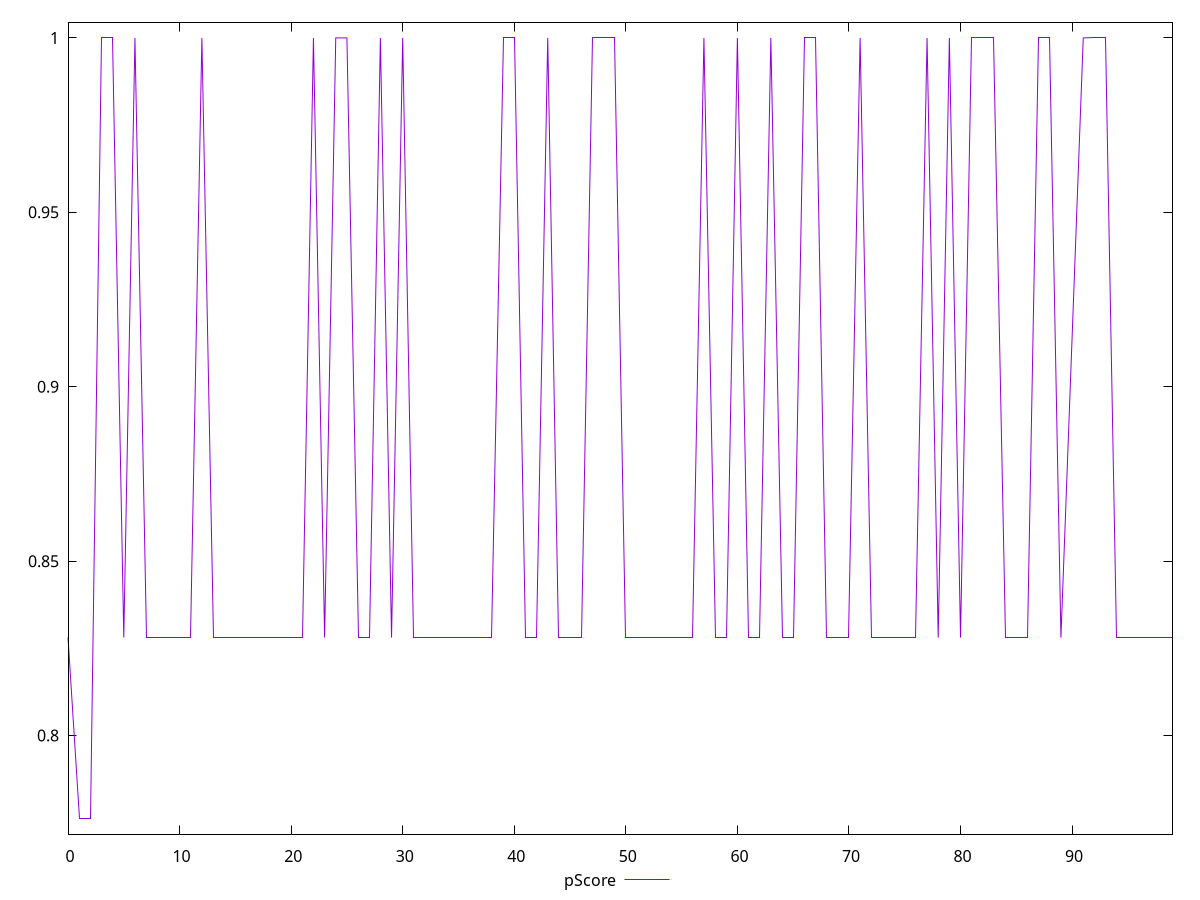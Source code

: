 reset

$pScore <<EOF
0 0.8280724101476665
1 0.7762113550987152
2 0.7762113550987152
3 0.9999923522960321
4 0.9999923522960321
5 0.8280724101476665
6 0.9999923522960321
7 0.8280724101476665
8 0.8280724101476665
9 0.8280724101476665
10 0.8280724101476665
11 0.8280724101476665
12 0.9999923522960321
13 0.8280724101476665
14 0.8280724101476665
15 0.8280724101476665
16 0.8280724101476665
17 0.8280724101476665
18 0.8280724101476665
19 0.8280724101476665
20 0.8280724101476665
21 0.8280724101476665
22 0.9999923522960321
23 0.8280724101476665
24 0.9999923522960321
25 0.9999999652181568
26 0.8280724101476665
27 0.8280724101476665
28 0.9999923522960321
29 0.8280724101476665
30 0.9999923522960321
31 0.8280724101476665
32 0.8280724101476665
33 0.8280724101476665
34 0.8280724101476665
35 0.8280724101476665
36 0.8280724101476665
37 0.8280724101476665
38 0.8280724101476665
39 0.9999923522960321
40 0.9999923522960321
41 0.8280724101476665
42 0.8280724101476665
43 0.9999923522960321
44 0.8280724101476665
45 0.8280724101476665
46 0.8280724101476665
47 0.9999923522960321
48 0.9999923522960321
49 0.9999923522960321
50 0.8280724101476665
51 0.8280724101476665
52 0.8280724101476665
53 0.8280724101476665
54 0.8280724101476665
55 0.8280724101476665
56 0.8280724101476665
57 0.9999923522960321
58 0.8280724101476665
59 0.8280724101476665
60 0.9999923522960321
61 0.8280724101476665
62 0.8280724101476665
63 0.9999923522960321
64 0.8280724101476665
65 0.8280724101476665
66 0.9999923522960321
67 0.9999923522960321
68 0.8280724101476665
69 0.8280724101476665
70 0.8280724101476665
71 0.9999923522960321
72 0.8280724101476665
73 0.8280724101476665
74 0.8280724101476665
75 0.8280724101476665
76 0.8280724101476665
77 0.9999923522960321
78 0.8280724101476665
79 0.9999999652181568
80 0.8280724101476665
81 0.9999923522960321
82 0.9999923522960321
83 0.9999923522960321
84 0.8280724101476665
85 0.8280724101476665
86 0.8280724101476665
87 0.9999923522960321
88 0.9999923522960321
89 0.8280724101476665
91 0.9999999652181568
92 0.9999923522960321
93 0.9999923522960321
94 0.8280724101476665
95 0.8280724101476665
96 0.8280724101476665
97 0.8280724101476665
98 0.8280724101476665
99 0.8280724101476665
EOF

set key outside below
set xrange [0:99]
set yrange [0.7717355828963264:1.0044757374205457]
set trange [0.7717355828963264:1.0044757374205457]
set terminal svg size 640, 500 enhanced background rgb 'white'
set output "report/report_00029_2021-02-24T13-36-40.390Z/cumulative-layout-shift/samples/card/pScore/values.svg"

plot $pScore title "pScore" with line

reset
